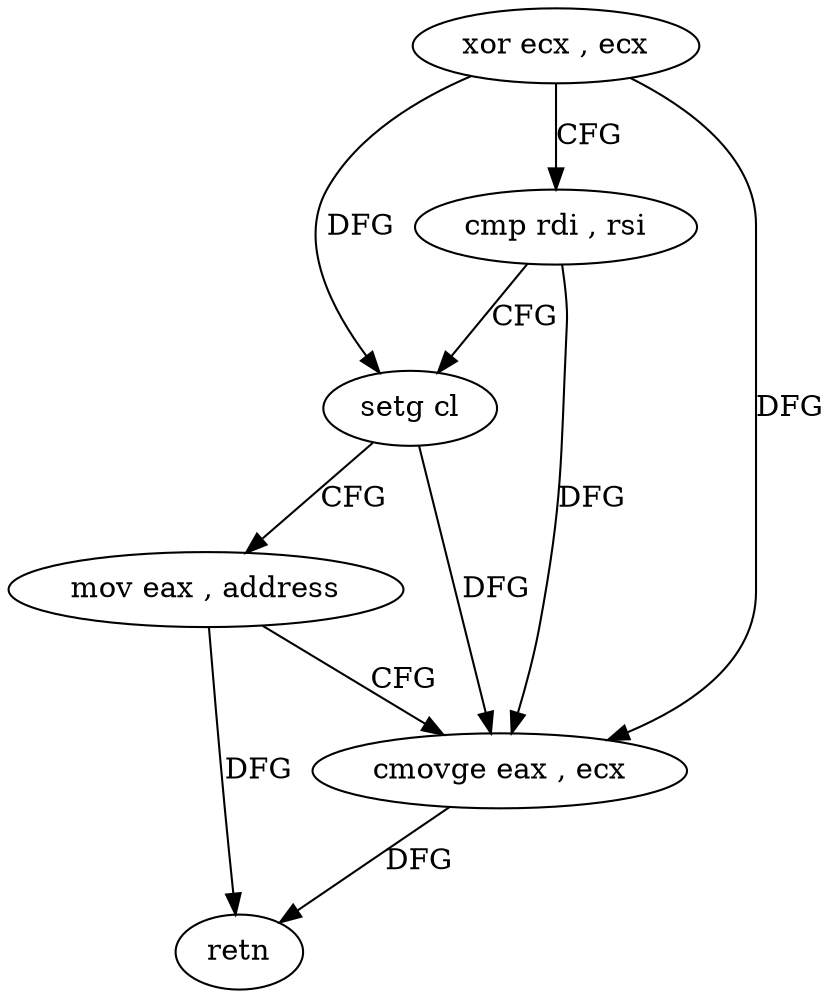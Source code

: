 digraph "func" {
"4226304" [label = "xor ecx , ecx" ]
"4226306" [label = "cmp rdi , rsi" ]
"4226309" [label = "setg cl" ]
"4226312" [label = "mov eax , address" ]
"4226317" [label = "cmovge eax , ecx" ]
"4226320" [label = "retn" ]
"4226304" -> "4226306" [ label = "CFG" ]
"4226304" -> "4226309" [ label = "DFG" ]
"4226304" -> "4226317" [ label = "DFG" ]
"4226306" -> "4226309" [ label = "CFG" ]
"4226306" -> "4226317" [ label = "DFG" ]
"4226309" -> "4226312" [ label = "CFG" ]
"4226309" -> "4226317" [ label = "DFG" ]
"4226312" -> "4226317" [ label = "CFG" ]
"4226312" -> "4226320" [ label = "DFG" ]
"4226317" -> "4226320" [ label = "DFG" ]
}
